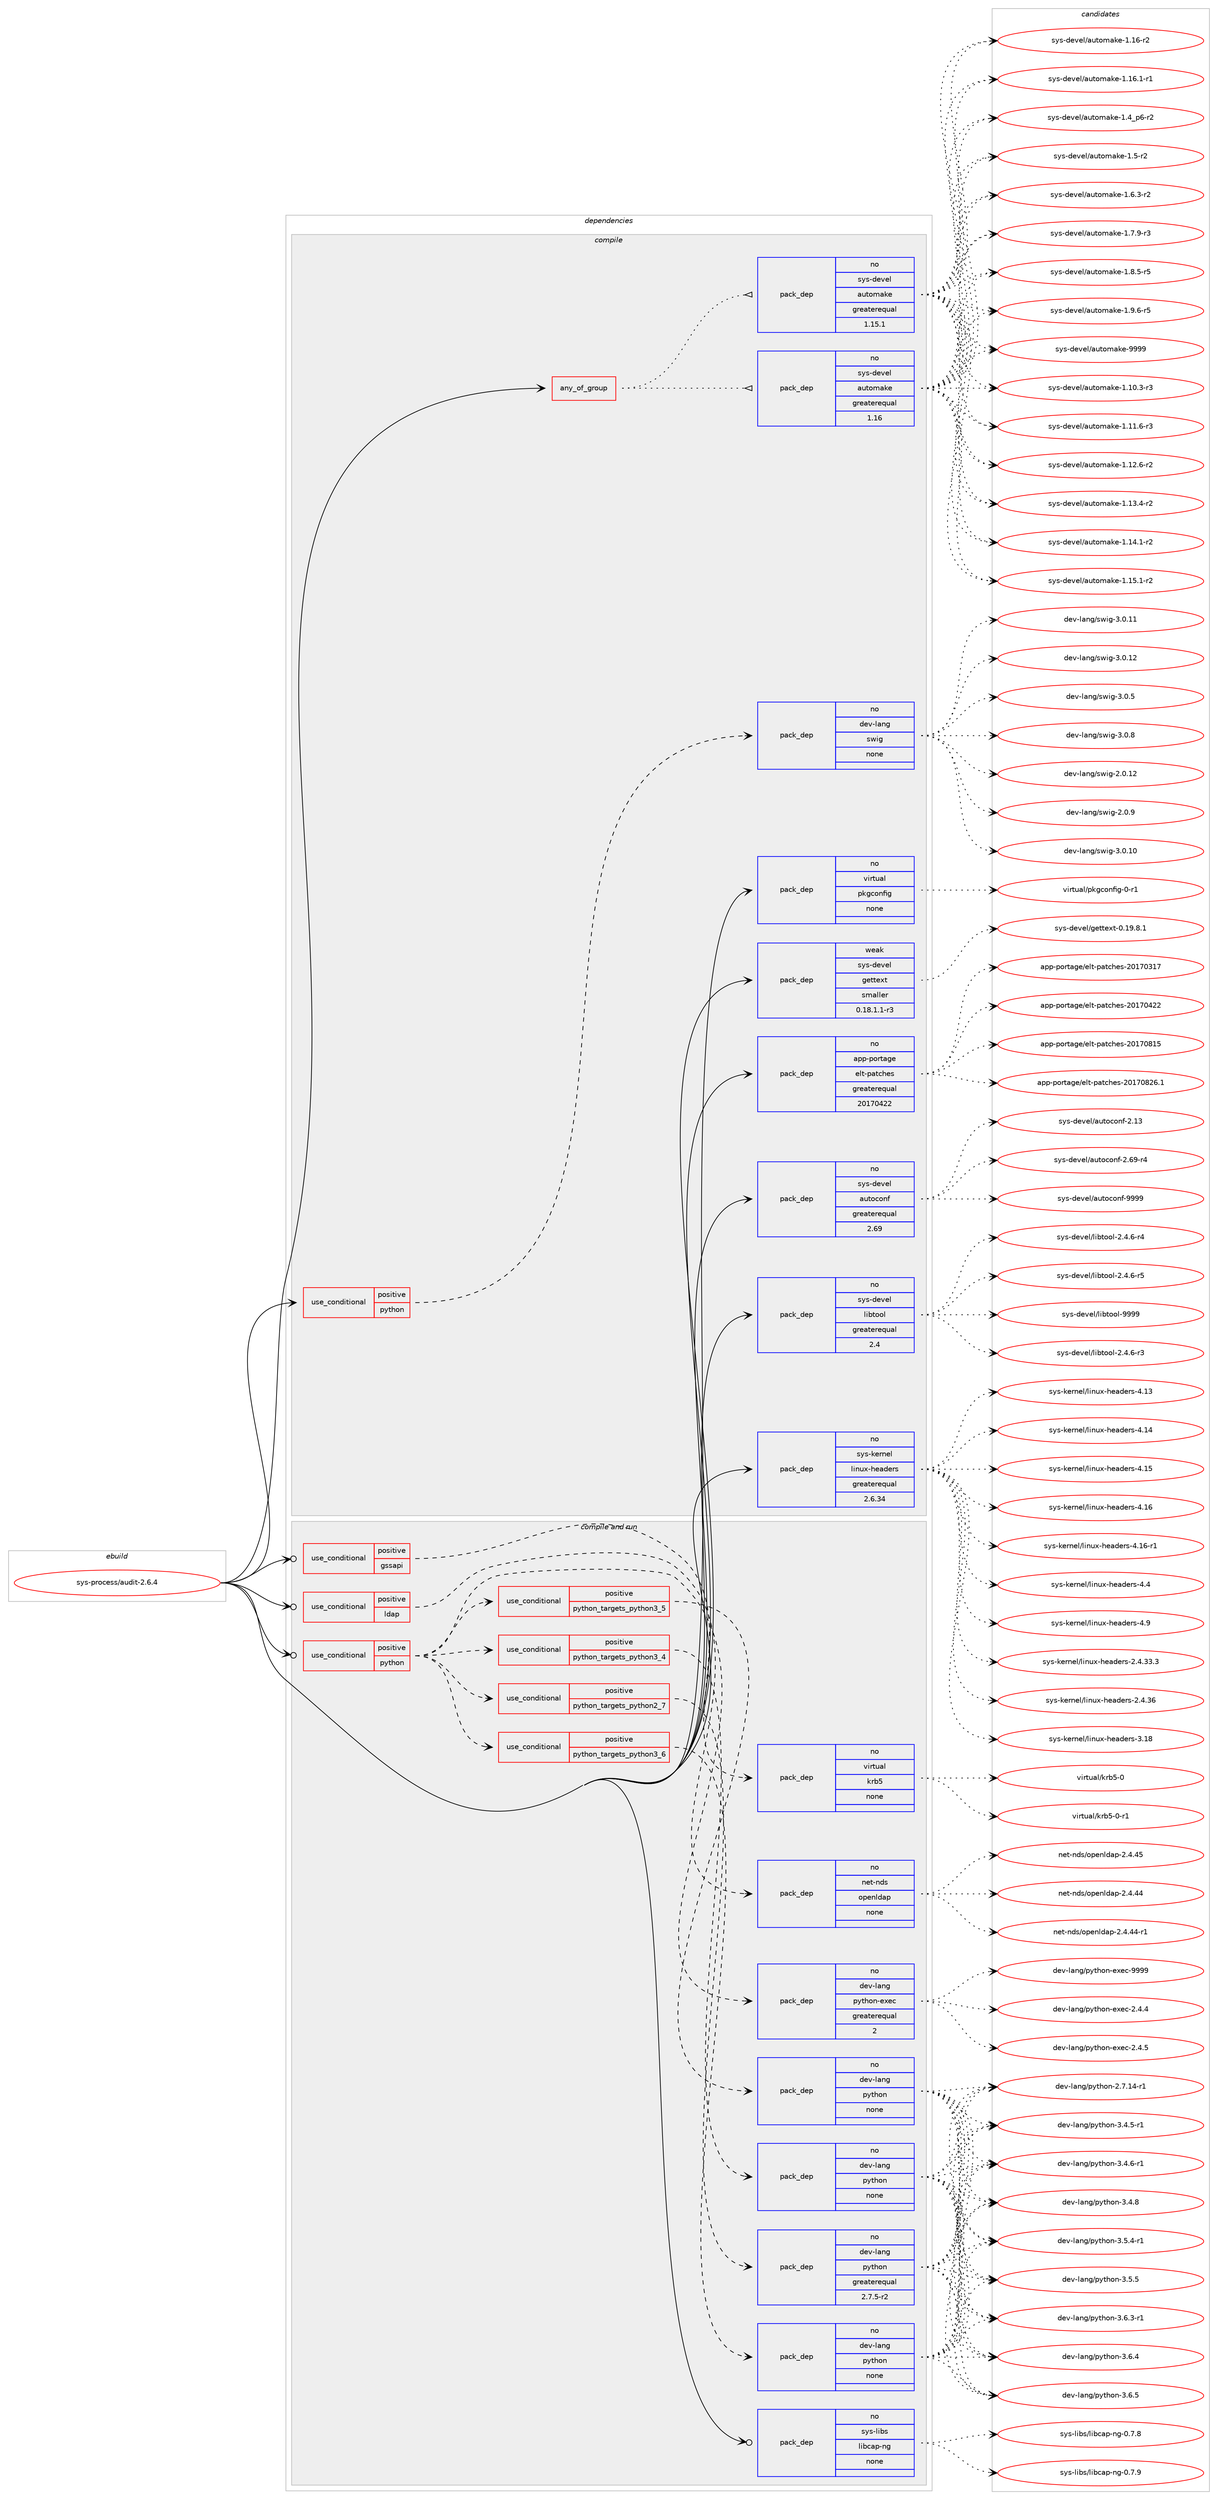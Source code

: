 digraph prolog {

# *************
# Graph options
# *************

newrank=true;
concentrate=true;
compound=true;
graph [rankdir=LR,fontname=Helvetica,fontsize=10,ranksep=1.5];#, ranksep=2.5, nodesep=0.2];
edge  [arrowhead=vee];
node  [fontname=Helvetica,fontsize=10];

# **********
# The ebuild
# **********

subgraph cluster_leftcol {
color=gray;
rank=same;
label=<<i>ebuild</i>>;
id [label="sys-process/audit-2.6.4", color=red, width=4, href="../sys-process/audit-2.6.4.svg"];
}

# ****************
# The dependencies
# ****************

subgraph cluster_midcol {
color=gray;
label=<<i>dependencies</i>>;
subgraph cluster_compile {
fillcolor="#eeeeee";
style=filled;
label=<<i>compile</i>>;
subgraph any68 {
dependency6964 [label=<<TABLE BORDER="0" CELLBORDER="1" CELLSPACING="0" CELLPADDING="4"><TR><TD CELLPADDING="10">any_of_group</TD></TR></TABLE>>, shape=none, color=red];subgraph pack6175 {
dependency6965 [label=<<TABLE BORDER="0" CELLBORDER="1" CELLSPACING="0" CELLPADDING="4" WIDTH="220"><TR><TD ROWSPAN="6" CELLPADDING="30">pack_dep</TD></TR><TR><TD WIDTH="110">no</TD></TR><TR><TD>sys-devel</TD></TR><TR><TD>automake</TD></TR><TR><TD>greaterequal</TD></TR><TR><TD>1.16</TD></TR></TABLE>>, shape=none, color=blue];
}
dependency6964:e -> dependency6965:w [weight=20,style="dotted",arrowhead="oinv"];
subgraph pack6176 {
dependency6966 [label=<<TABLE BORDER="0" CELLBORDER="1" CELLSPACING="0" CELLPADDING="4" WIDTH="220"><TR><TD ROWSPAN="6" CELLPADDING="30">pack_dep</TD></TR><TR><TD WIDTH="110">no</TD></TR><TR><TD>sys-devel</TD></TR><TR><TD>automake</TD></TR><TR><TD>greaterequal</TD></TR><TR><TD>1.15.1</TD></TR></TABLE>>, shape=none, color=blue];
}
dependency6964:e -> dependency6966:w [weight=20,style="dotted",arrowhead="oinv"];
}
id:e -> dependency6964:w [weight=20,style="solid",arrowhead="vee"];
subgraph cond722 {
dependency6967 [label=<<TABLE BORDER="0" CELLBORDER="1" CELLSPACING="0" CELLPADDING="4"><TR><TD ROWSPAN="3" CELLPADDING="10">use_conditional</TD></TR><TR><TD>positive</TD></TR><TR><TD>python</TD></TR></TABLE>>, shape=none, color=red];
subgraph pack6177 {
dependency6968 [label=<<TABLE BORDER="0" CELLBORDER="1" CELLSPACING="0" CELLPADDING="4" WIDTH="220"><TR><TD ROWSPAN="6" CELLPADDING="30">pack_dep</TD></TR><TR><TD WIDTH="110">no</TD></TR><TR><TD>dev-lang</TD></TR><TR><TD>swig</TD></TR><TR><TD>none</TD></TR><TR><TD></TD></TR></TABLE>>, shape=none, color=blue];
}
dependency6967:e -> dependency6968:w [weight=20,style="dashed",arrowhead="vee"];
}
id:e -> dependency6967:w [weight=20,style="solid",arrowhead="vee"];
subgraph pack6178 {
dependency6969 [label=<<TABLE BORDER="0" CELLBORDER="1" CELLSPACING="0" CELLPADDING="4" WIDTH="220"><TR><TD ROWSPAN="6" CELLPADDING="30">pack_dep</TD></TR><TR><TD WIDTH="110">no</TD></TR><TR><TD>app-portage</TD></TR><TR><TD>elt-patches</TD></TR><TR><TD>greaterequal</TD></TR><TR><TD>20170422</TD></TR></TABLE>>, shape=none, color=blue];
}
id:e -> dependency6969:w [weight=20,style="solid",arrowhead="vee"];
subgraph pack6179 {
dependency6970 [label=<<TABLE BORDER="0" CELLBORDER="1" CELLSPACING="0" CELLPADDING="4" WIDTH="220"><TR><TD ROWSPAN="6" CELLPADDING="30">pack_dep</TD></TR><TR><TD WIDTH="110">no</TD></TR><TR><TD>sys-devel</TD></TR><TR><TD>autoconf</TD></TR><TR><TD>greaterequal</TD></TR><TR><TD>2.69</TD></TR></TABLE>>, shape=none, color=blue];
}
id:e -> dependency6970:w [weight=20,style="solid",arrowhead="vee"];
subgraph pack6180 {
dependency6971 [label=<<TABLE BORDER="0" CELLBORDER="1" CELLSPACING="0" CELLPADDING="4" WIDTH="220"><TR><TD ROWSPAN="6" CELLPADDING="30">pack_dep</TD></TR><TR><TD WIDTH="110">no</TD></TR><TR><TD>sys-devel</TD></TR><TR><TD>libtool</TD></TR><TR><TD>greaterequal</TD></TR><TR><TD>2.4</TD></TR></TABLE>>, shape=none, color=blue];
}
id:e -> dependency6971:w [weight=20,style="solid",arrowhead="vee"];
subgraph pack6181 {
dependency6972 [label=<<TABLE BORDER="0" CELLBORDER="1" CELLSPACING="0" CELLPADDING="4" WIDTH="220"><TR><TD ROWSPAN="6" CELLPADDING="30">pack_dep</TD></TR><TR><TD WIDTH="110">no</TD></TR><TR><TD>sys-kernel</TD></TR><TR><TD>linux-headers</TD></TR><TR><TD>greaterequal</TD></TR><TR><TD>2.6.34</TD></TR></TABLE>>, shape=none, color=blue];
}
id:e -> dependency6972:w [weight=20,style="solid",arrowhead="vee"];
subgraph pack6182 {
dependency6973 [label=<<TABLE BORDER="0" CELLBORDER="1" CELLSPACING="0" CELLPADDING="4" WIDTH="220"><TR><TD ROWSPAN="6" CELLPADDING="30">pack_dep</TD></TR><TR><TD WIDTH="110">no</TD></TR><TR><TD>virtual</TD></TR><TR><TD>pkgconfig</TD></TR><TR><TD>none</TD></TR><TR><TD></TD></TR></TABLE>>, shape=none, color=blue];
}
id:e -> dependency6973:w [weight=20,style="solid",arrowhead="vee"];
subgraph pack6183 {
dependency6974 [label=<<TABLE BORDER="0" CELLBORDER="1" CELLSPACING="0" CELLPADDING="4" WIDTH="220"><TR><TD ROWSPAN="6" CELLPADDING="30">pack_dep</TD></TR><TR><TD WIDTH="110">weak</TD></TR><TR><TD>sys-devel</TD></TR><TR><TD>gettext</TD></TR><TR><TD>smaller</TD></TR><TR><TD>0.18.1.1-r3</TD></TR></TABLE>>, shape=none, color=blue];
}
id:e -> dependency6974:w [weight=20,style="solid",arrowhead="vee"];
}
subgraph cluster_compileandrun {
fillcolor="#eeeeee";
style=filled;
label=<<i>compile and run</i>>;
subgraph cond723 {
dependency6975 [label=<<TABLE BORDER="0" CELLBORDER="1" CELLSPACING="0" CELLPADDING="4"><TR><TD ROWSPAN="3" CELLPADDING="10">use_conditional</TD></TR><TR><TD>positive</TD></TR><TR><TD>gssapi</TD></TR></TABLE>>, shape=none, color=red];
subgraph pack6184 {
dependency6976 [label=<<TABLE BORDER="0" CELLBORDER="1" CELLSPACING="0" CELLPADDING="4" WIDTH="220"><TR><TD ROWSPAN="6" CELLPADDING="30">pack_dep</TD></TR><TR><TD WIDTH="110">no</TD></TR><TR><TD>virtual</TD></TR><TR><TD>krb5</TD></TR><TR><TD>none</TD></TR><TR><TD></TD></TR></TABLE>>, shape=none, color=blue];
}
dependency6975:e -> dependency6976:w [weight=20,style="dashed",arrowhead="vee"];
}
id:e -> dependency6975:w [weight=20,style="solid",arrowhead="odotvee"];
subgraph cond724 {
dependency6977 [label=<<TABLE BORDER="0" CELLBORDER="1" CELLSPACING="0" CELLPADDING="4"><TR><TD ROWSPAN="3" CELLPADDING="10">use_conditional</TD></TR><TR><TD>positive</TD></TR><TR><TD>ldap</TD></TR></TABLE>>, shape=none, color=red];
subgraph pack6185 {
dependency6978 [label=<<TABLE BORDER="0" CELLBORDER="1" CELLSPACING="0" CELLPADDING="4" WIDTH="220"><TR><TD ROWSPAN="6" CELLPADDING="30">pack_dep</TD></TR><TR><TD WIDTH="110">no</TD></TR><TR><TD>net-nds</TD></TR><TR><TD>openldap</TD></TR><TR><TD>none</TD></TR><TR><TD></TD></TR></TABLE>>, shape=none, color=blue];
}
dependency6977:e -> dependency6978:w [weight=20,style="dashed",arrowhead="vee"];
}
id:e -> dependency6977:w [weight=20,style="solid",arrowhead="odotvee"];
subgraph cond725 {
dependency6979 [label=<<TABLE BORDER="0" CELLBORDER="1" CELLSPACING="0" CELLPADDING="4"><TR><TD ROWSPAN="3" CELLPADDING="10">use_conditional</TD></TR><TR><TD>positive</TD></TR><TR><TD>python</TD></TR></TABLE>>, shape=none, color=red];
subgraph cond726 {
dependency6980 [label=<<TABLE BORDER="0" CELLBORDER="1" CELLSPACING="0" CELLPADDING="4"><TR><TD ROWSPAN="3" CELLPADDING="10">use_conditional</TD></TR><TR><TD>positive</TD></TR><TR><TD>python_targets_python2_7</TD></TR></TABLE>>, shape=none, color=red];
subgraph pack6186 {
dependency6981 [label=<<TABLE BORDER="0" CELLBORDER="1" CELLSPACING="0" CELLPADDING="4" WIDTH="220"><TR><TD ROWSPAN="6" CELLPADDING="30">pack_dep</TD></TR><TR><TD WIDTH="110">no</TD></TR><TR><TD>dev-lang</TD></TR><TR><TD>python</TD></TR><TR><TD>greaterequal</TD></TR><TR><TD>2.7.5-r2</TD></TR></TABLE>>, shape=none, color=blue];
}
dependency6980:e -> dependency6981:w [weight=20,style="dashed",arrowhead="vee"];
}
dependency6979:e -> dependency6980:w [weight=20,style="dashed",arrowhead="vee"];
subgraph cond727 {
dependency6982 [label=<<TABLE BORDER="0" CELLBORDER="1" CELLSPACING="0" CELLPADDING="4"><TR><TD ROWSPAN="3" CELLPADDING="10">use_conditional</TD></TR><TR><TD>positive</TD></TR><TR><TD>python_targets_python3_4</TD></TR></TABLE>>, shape=none, color=red];
subgraph pack6187 {
dependency6983 [label=<<TABLE BORDER="0" CELLBORDER="1" CELLSPACING="0" CELLPADDING="4" WIDTH="220"><TR><TD ROWSPAN="6" CELLPADDING="30">pack_dep</TD></TR><TR><TD WIDTH="110">no</TD></TR><TR><TD>dev-lang</TD></TR><TR><TD>python</TD></TR><TR><TD>none</TD></TR><TR><TD></TD></TR></TABLE>>, shape=none, color=blue];
}
dependency6982:e -> dependency6983:w [weight=20,style="dashed",arrowhead="vee"];
}
dependency6979:e -> dependency6982:w [weight=20,style="dashed",arrowhead="vee"];
subgraph cond728 {
dependency6984 [label=<<TABLE BORDER="0" CELLBORDER="1" CELLSPACING="0" CELLPADDING="4"><TR><TD ROWSPAN="3" CELLPADDING="10">use_conditional</TD></TR><TR><TD>positive</TD></TR><TR><TD>python_targets_python3_5</TD></TR></TABLE>>, shape=none, color=red];
subgraph pack6188 {
dependency6985 [label=<<TABLE BORDER="0" CELLBORDER="1" CELLSPACING="0" CELLPADDING="4" WIDTH="220"><TR><TD ROWSPAN="6" CELLPADDING="30">pack_dep</TD></TR><TR><TD WIDTH="110">no</TD></TR><TR><TD>dev-lang</TD></TR><TR><TD>python</TD></TR><TR><TD>none</TD></TR><TR><TD></TD></TR></TABLE>>, shape=none, color=blue];
}
dependency6984:e -> dependency6985:w [weight=20,style="dashed",arrowhead="vee"];
}
dependency6979:e -> dependency6984:w [weight=20,style="dashed",arrowhead="vee"];
subgraph cond729 {
dependency6986 [label=<<TABLE BORDER="0" CELLBORDER="1" CELLSPACING="0" CELLPADDING="4"><TR><TD ROWSPAN="3" CELLPADDING="10">use_conditional</TD></TR><TR><TD>positive</TD></TR><TR><TD>python_targets_python3_6</TD></TR></TABLE>>, shape=none, color=red];
subgraph pack6189 {
dependency6987 [label=<<TABLE BORDER="0" CELLBORDER="1" CELLSPACING="0" CELLPADDING="4" WIDTH="220"><TR><TD ROWSPAN="6" CELLPADDING="30">pack_dep</TD></TR><TR><TD WIDTH="110">no</TD></TR><TR><TD>dev-lang</TD></TR><TR><TD>python</TD></TR><TR><TD>none</TD></TR><TR><TD></TD></TR></TABLE>>, shape=none, color=blue];
}
dependency6986:e -> dependency6987:w [weight=20,style="dashed",arrowhead="vee"];
}
dependency6979:e -> dependency6986:w [weight=20,style="dashed",arrowhead="vee"];
subgraph pack6190 {
dependency6988 [label=<<TABLE BORDER="0" CELLBORDER="1" CELLSPACING="0" CELLPADDING="4" WIDTH="220"><TR><TD ROWSPAN="6" CELLPADDING="30">pack_dep</TD></TR><TR><TD WIDTH="110">no</TD></TR><TR><TD>dev-lang</TD></TR><TR><TD>python-exec</TD></TR><TR><TD>greaterequal</TD></TR><TR><TD>2</TD></TR></TABLE>>, shape=none, color=blue];
}
dependency6979:e -> dependency6988:w [weight=20,style="dashed",arrowhead="vee"];
}
id:e -> dependency6979:w [weight=20,style="solid",arrowhead="odotvee"];
subgraph pack6191 {
dependency6989 [label=<<TABLE BORDER="0" CELLBORDER="1" CELLSPACING="0" CELLPADDING="4" WIDTH="220"><TR><TD ROWSPAN="6" CELLPADDING="30">pack_dep</TD></TR><TR><TD WIDTH="110">no</TD></TR><TR><TD>sys-libs</TD></TR><TR><TD>libcap-ng</TD></TR><TR><TD>none</TD></TR><TR><TD></TD></TR></TABLE>>, shape=none, color=blue];
}
id:e -> dependency6989:w [weight=20,style="solid",arrowhead="odotvee"];
}
subgraph cluster_run {
fillcolor="#eeeeee";
style=filled;
label=<<i>run</i>>;
}
}

# **************
# The candidates
# **************

subgraph cluster_choices {
rank=same;
color=gray;
label=<<i>candidates</i>>;

subgraph choice6175 {
color=black;
nodesep=1;
choice11512111545100101118101108479711711611110997107101454946494846514511451 [label="sys-devel/automake-1.10.3-r3", color=red, width=4,href="../sys-devel/automake-1.10.3-r3.svg"];
choice11512111545100101118101108479711711611110997107101454946494946544511451 [label="sys-devel/automake-1.11.6-r3", color=red, width=4,href="../sys-devel/automake-1.11.6-r3.svg"];
choice11512111545100101118101108479711711611110997107101454946495046544511450 [label="sys-devel/automake-1.12.6-r2", color=red, width=4,href="../sys-devel/automake-1.12.6-r2.svg"];
choice11512111545100101118101108479711711611110997107101454946495146524511450 [label="sys-devel/automake-1.13.4-r2", color=red, width=4,href="../sys-devel/automake-1.13.4-r2.svg"];
choice11512111545100101118101108479711711611110997107101454946495246494511450 [label="sys-devel/automake-1.14.1-r2", color=red, width=4,href="../sys-devel/automake-1.14.1-r2.svg"];
choice11512111545100101118101108479711711611110997107101454946495346494511450 [label="sys-devel/automake-1.15.1-r2", color=red, width=4,href="../sys-devel/automake-1.15.1-r2.svg"];
choice1151211154510010111810110847971171161111099710710145494649544511450 [label="sys-devel/automake-1.16-r2", color=red, width=4,href="../sys-devel/automake-1.16-r2.svg"];
choice11512111545100101118101108479711711611110997107101454946495446494511449 [label="sys-devel/automake-1.16.1-r1", color=red, width=4,href="../sys-devel/automake-1.16.1-r1.svg"];
choice115121115451001011181011084797117116111109971071014549465295112544511450 [label="sys-devel/automake-1.4_p6-r2", color=red, width=4,href="../sys-devel/automake-1.4_p6-r2.svg"];
choice11512111545100101118101108479711711611110997107101454946534511450 [label="sys-devel/automake-1.5-r2", color=red, width=4,href="../sys-devel/automake-1.5-r2.svg"];
choice115121115451001011181011084797117116111109971071014549465446514511450 [label="sys-devel/automake-1.6.3-r2", color=red, width=4,href="../sys-devel/automake-1.6.3-r2.svg"];
choice115121115451001011181011084797117116111109971071014549465546574511451 [label="sys-devel/automake-1.7.9-r3", color=red, width=4,href="../sys-devel/automake-1.7.9-r3.svg"];
choice115121115451001011181011084797117116111109971071014549465646534511453 [label="sys-devel/automake-1.8.5-r5", color=red, width=4,href="../sys-devel/automake-1.8.5-r5.svg"];
choice115121115451001011181011084797117116111109971071014549465746544511453 [label="sys-devel/automake-1.9.6-r5", color=red, width=4,href="../sys-devel/automake-1.9.6-r5.svg"];
choice115121115451001011181011084797117116111109971071014557575757 [label="sys-devel/automake-9999", color=red, width=4,href="../sys-devel/automake-9999.svg"];
dependency6965:e -> choice11512111545100101118101108479711711611110997107101454946494846514511451:w [style=dotted,weight="100"];
dependency6965:e -> choice11512111545100101118101108479711711611110997107101454946494946544511451:w [style=dotted,weight="100"];
dependency6965:e -> choice11512111545100101118101108479711711611110997107101454946495046544511450:w [style=dotted,weight="100"];
dependency6965:e -> choice11512111545100101118101108479711711611110997107101454946495146524511450:w [style=dotted,weight="100"];
dependency6965:e -> choice11512111545100101118101108479711711611110997107101454946495246494511450:w [style=dotted,weight="100"];
dependency6965:e -> choice11512111545100101118101108479711711611110997107101454946495346494511450:w [style=dotted,weight="100"];
dependency6965:e -> choice1151211154510010111810110847971171161111099710710145494649544511450:w [style=dotted,weight="100"];
dependency6965:e -> choice11512111545100101118101108479711711611110997107101454946495446494511449:w [style=dotted,weight="100"];
dependency6965:e -> choice115121115451001011181011084797117116111109971071014549465295112544511450:w [style=dotted,weight="100"];
dependency6965:e -> choice11512111545100101118101108479711711611110997107101454946534511450:w [style=dotted,weight="100"];
dependency6965:e -> choice115121115451001011181011084797117116111109971071014549465446514511450:w [style=dotted,weight="100"];
dependency6965:e -> choice115121115451001011181011084797117116111109971071014549465546574511451:w [style=dotted,weight="100"];
dependency6965:e -> choice115121115451001011181011084797117116111109971071014549465646534511453:w [style=dotted,weight="100"];
dependency6965:e -> choice115121115451001011181011084797117116111109971071014549465746544511453:w [style=dotted,weight="100"];
dependency6965:e -> choice115121115451001011181011084797117116111109971071014557575757:w [style=dotted,weight="100"];
}
subgraph choice6176 {
color=black;
nodesep=1;
choice11512111545100101118101108479711711611110997107101454946494846514511451 [label="sys-devel/automake-1.10.3-r3", color=red, width=4,href="../sys-devel/automake-1.10.3-r3.svg"];
choice11512111545100101118101108479711711611110997107101454946494946544511451 [label="sys-devel/automake-1.11.6-r3", color=red, width=4,href="../sys-devel/automake-1.11.6-r3.svg"];
choice11512111545100101118101108479711711611110997107101454946495046544511450 [label="sys-devel/automake-1.12.6-r2", color=red, width=4,href="../sys-devel/automake-1.12.6-r2.svg"];
choice11512111545100101118101108479711711611110997107101454946495146524511450 [label="sys-devel/automake-1.13.4-r2", color=red, width=4,href="../sys-devel/automake-1.13.4-r2.svg"];
choice11512111545100101118101108479711711611110997107101454946495246494511450 [label="sys-devel/automake-1.14.1-r2", color=red, width=4,href="../sys-devel/automake-1.14.1-r2.svg"];
choice11512111545100101118101108479711711611110997107101454946495346494511450 [label="sys-devel/automake-1.15.1-r2", color=red, width=4,href="../sys-devel/automake-1.15.1-r2.svg"];
choice1151211154510010111810110847971171161111099710710145494649544511450 [label="sys-devel/automake-1.16-r2", color=red, width=4,href="../sys-devel/automake-1.16-r2.svg"];
choice11512111545100101118101108479711711611110997107101454946495446494511449 [label="sys-devel/automake-1.16.1-r1", color=red, width=4,href="../sys-devel/automake-1.16.1-r1.svg"];
choice115121115451001011181011084797117116111109971071014549465295112544511450 [label="sys-devel/automake-1.4_p6-r2", color=red, width=4,href="../sys-devel/automake-1.4_p6-r2.svg"];
choice11512111545100101118101108479711711611110997107101454946534511450 [label="sys-devel/automake-1.5-r2", color=red, width=4,href="../sys-devel/automake-1.5-r2.svg"];
choice115121115451001011181011084797117116111109971071014549465446514511450 [label="sys-devel/automake-1.6.3-r2", color=red, width=4,href="../sys-devel/automake-1.6.3-r2.svg"];
choice115121115451001011181011084797117116111109971071014549465546574511451 [label="sys-devel/automake-1.7.9-r3", color=red, width=4,href="../sys-devel/automake-1.7.9-r3.svg"];
choice115121115451001011181011084797117116111109971071014549465646534511453 [label="sys-devel/automake-1.8.5-r5", color=red, width=4,href="../sys-devel/automake-1.8.5-r5.svg"];
choice115121115451001011181011084797117116111109971071014549465746544511453 [label="sys-devel/automake-1.9.6-r5", color=red, width=4,href="../sys-devel/automake-1.9.6-r5.svg"];
choice115121115451001011181011084797117116111109971071014557575757 [label="sys-devel/automake-9999", color=red, width=4,href="../sys-devel/automake-9999.svg"];
dependency6966:e -> choice11512111545100101118101108479711711611110997107101454946494846514511451:w [style=dotted,weight="100"];
dependency6966:e -> choice11512111545100101118101108479711711611110997107101454946494946544511451:w [style=dotted,weight="100"];
dependency6966:e -> choice11512111545100101118101108479711711611110997107101454946495046544511450:w [style=dotted,weight="100"];
dependency6966:e -> choice11512111545100101118101108479711711611110997107101454946495146524511450:w [style=dotted,weight="100"];
dependency6966:e -> choice11512111545100101118101108479711711611110997107101454946495246494511450:w [style=dotted,weight="100"];
dependency6966:e -> choice11512111545100101118101108479711711611110997107101454946495346494511450:w [style=dotted,weight="100"];
dependency6966:e -> choice1151211154510010111810110847971171161111099710710145494649544511450:w [style=dotted,weight="100"];
dependency6966:e -> choice11512111545100101118101108479711711611110997107101454946495446494511449:w [style=dotted,weight="100"];
dependency6966:e -> choice115121115451001011181011084797117116111109971071014549465295112544511450:w [style=dotted,weight="100"];
dependency6966:e -> choice11512111545100101118101108479711711611110997107101454946534511450:w [style=dotted,weight="100"];
dependency6966:e -> choice115121115451001011181011084797117116111109971071014549465446514511450:w [style=dotted,weight="100"];
dependency6966:e -> choice115121115451001011181011084797117116111109971071014549465546574511451:w [style=dotted,weight="100"];
dependency6966:e -> choice115121115451001011181011084797117116111109971071014549465646534511453:w [style=dotted,weight="100"];
dependency6966:e -> choice115121115451001011181011084797117116111109971071014549465746544511453:w [style=dotted,weight="100"];
dependency6966:e -> choice115121115451001011181011084797117116111109971071014557575757:w [style=dotted,weight="100"];
}
subgraph choice6177 {
color=black;
nodesep=1;
choice10010111845108971101034711511910510345504648464950 [label="dev-lang/swig-2.0.12", color=red, width=4,href="../dev-lang/swig-2.0.12.svg"];
choice100101118451089711010347115119105103455046484657 [label="dev-lang/swig-2.0.9", color=red, width=4,href="../dev-lang/swig-2.0.9.svg"];
choice10010111845108971101034711511910510345514648464948 [label="dev-lang/swig-3.0.10", color=red, width=4,href="../dev-lang/swig-3.0.10.svg"];
choice10010111845108971101034711511910510345514648464949 [label="dev-lang/swig-3.0.11", color=red, width=4,href="../dev-lang/swig-3.0.11.svg"];
choice10010111845108971101034711511910510345514648464950 [label="dev-lang/swig-3.0.12", color=red, width=4,href="../dev-lang/swig-3.0.12.svg"];
choice100101118451089711010347115119105103455146484653 [label="dev-lang/swig-3.0.5", color=red, width=4,href="../dev-lang/swig-3.0.5.svg"];
choice100101118451089711010347115119105103455146484656 [label="dev-lang/swig-3.0.8", color=red, width=4,href="../dev-lang/swig-3.0.8.svg"];
dependency6968:e -> choice10010111845108971101034711511910510345504648464950:w [style=dotted,weight="100"];
dependency6968:e -> choice100101118451089711010347115119105103455046484657:w [style=dotted,weight="100"];
dependency6968:e -> choice10010111845108971101034711511910510345514648464948:w [style=dotted,weight="100"];
dependency6968:e -> choice10010111845108971101034711511910510345514648464949:w [style=dotted,weight="100"];
dependency6968:e -> choice10010111845108971101034711511910510345514648464950:w [style=dotted,weight="100"];
dependency6968:e -> choice100101118451089711010347115119105103455146484653:w [style=dotted,weight="100"];
dependency6968:e -> choice100101118451089711010347115119105103455146484656:w [style=dotted,weight="100"];
}
subgraph choice6178 {
color=black;
nodesep=1;
choice97112112451121111141169710310147101108116451129711699104101115455048495548514955 [label="app-portage/elt-patches-20170317", color=red, width=4,href="../app-portage/elt-patches-20170317.svg"];
choice97112112451121111141169710310147101108116451129711699104101115455048495548525050 [label="app-portage/elt-patches-20170422", color=red, width=4,href="../app-portage/elt-patches-20170422.svg"];
choice97112112451121111141169710310147101108116451129711699104101115455048495548564953 [label="app-portage/elt-patches-20170815", color=red, width=4,href="../app-portage/elt-patches-20170815.svg"];
choice971121124511211111411697103101471011081164511297116991041011154550484955485650544649 [label="app-portage/elt-patches-20170826.1", color=red, width=4,href="../app-portage/elt-patches-20170826.1.svg"];
dependency6969:e -> choice97112112451121111141169710310147101108116451129711699104101115455048495548514955:w [style=dotted,weight="100"];
dependency6969:e -> choice97112112451121111141169710310147101108116451129711699104101115455048495548525050:w [style=dotted,weight="100"];
dependency6969:e -> choice97112112451121111141169710310147101108116451129711699104101115455048495548564953:w [style=dotted,weight="100"];
dependency6969:e -> choice971121124511211111411697103101471011081164511297116991041011154550484955485650544649:w [style=dotted,weight="100"];
}
subgraph choice6179 {
color=black;
nodesep=1;
choice115121115451001011181011084797117116111991111101024550464951 [label="sys-devel/autoconf-2.13", color=red, width=4,href="../sys-devel/autoconf-2.13.svg"];
choice1151211154510010111810110847971171161119911111010245504654574511452 [label="sys-devel/autoconf-2.69-r4", color=red, width=4,href="../sys-devel/autoconf-2.69-r4.svg"];
choice115121115451001011181011084797117116111991111101024557575757 [label="sys-devel/autoconf-9999", color=red, width=4,href="../sys-devel/autoconf-9999.svg"];
dependency6970:e -> choice115121115451001011181011084797117116111991111101024550464951:w [style=dotted,weight="100"];
dependency6970:e -> choice1151211154510010111810110847971171161119911111010245504654574511452:w [style=dotted,weight="100"];
dependency6970:e -> choice115121115451001011181011084797117116111991111101024557575757:w [style=dotted,weight="100"];
}
subgraph choice6180 {
color=black;
nodesep=1;
choice1151211154510010111810110847108105981161111111084550465246544511451 [label="sys-devel/libtool-2.4.6-r3", color=red, width=4,href="../sys-devel/libtool-2.4.6-r3.svg"];
choice1151211154510010111810110847108105981161111111084550465246544511452 [label="sys-devel/libtool-2.4.6-r4", color=red, width=4,href="../sys-devel/libtool-2.4.6-r4.svg"];
choice1151211154510010111810110847108105981161111111084550465246544511453 [label="sys-devel/libtool-2.4.6-r5", color=red, width=4,href="../sys-devel/libtool-2.4.6-r5.svg"];
choice1151211154510010111810110847108105981161111111084557575757 [label="sys-devel/libtool-9999", color=red, width=4,href="../sys-devel/libtool-9999.svg"];
dependency6971:e -> choice1151211154510010111810110847108105981161111111084550465246544511451:w [style=dotted,weight="100"];
dependency6971:e -> choice1151211154510010111810110847108105981161111111084550465246544511452:w [style=dotted,weight="100"];
dependency6971:e -> choice1151211154510010111810110847108105981161111111084550465246544511453:w [style=dotted,weight="100"];
dependency6971:e -> choice1151211154510010111810110847108105981161111111084557575757:w [style=dotted,weight="100"];
}
subgraph choice6181 {
color=black;
nodesep=1;
choice11512111545107101114110101108471081051101171204510410197100101114115455046524651514651 [label="sys-kernel/linux-headers-2.4.33.3", color=red, width=4,href="../sys-kernel/linux-headers-2.4.33.3.svg"];
choice1151211154510710111411010110847108105110117120451041019710010111411545504652465154 [label="sys-kernel/linux-headers-2.4.36", color=red, width=4,href="../sys-kernel/linux-headers-2.4.36.svg"];
choice115121115451071011141101011084710810511011712045104101971001011141154551464956 [label="sys-kernel/linux-headers-3.18", color=red, width=4,href="../sys-kernel/linux-headers-3.18.svg"];
choice115121115451071011141101011084710810511011712045104101971001011141154552464951 [label="sys-kernel/linux-headers-4.13", color=red, width=4,href="../sys-kernel/linux-headers-4.13.svg"];
choice115121115451071011141101011084710810511011712045104101971001011141154552464952 [label="sys-kernel/linux-headers-4.14", color=red, width=4,href="../sys-kernel/linux-headers-4.14.svg"];
choice115121115451071011141101011084710810511011712045104101971001011141154552464953 [label="sys-kernel/linux-headers-4.15", color=red, width=4,href="../sys-kernel/linux-headers-4.15.svg"];
choice115121115451071011141101011084710810511011712045104101971001011141154552464954 [label="sys-kernel/linux-headers-4.16", color=red, width=4,href="../sys-kernel/linux-headers-4.16.svg"];
choice1151211154510710111411010110847108105110117120451041019710010111411545524649544511449 [label="sys-kernel/linux-headers-4.16-r1", color=red, width=4,href="../sys-kernel/linux-headers-4.16-r1.svg"];
choice1151211154510710111411010110847108105110117120451041019710010111411545524652 [label="sys-kernel/linux-headers-4.4", color=red, width=4,href="../sys-kernel/linux-headers-4.4.svg"];
choice1151211154510710111411010110847108105110117120451041019710010111411545524657 [label="sys-kernel/linux-headers-4.9", color=red, width=4,href="../sys-kernel/linux-headers-4.9.svg"];
dependency6972:e -> choice11512111545107101114110101108471081051101171204510410197100101114115455046524651514651:w [style=dotted,weight="100"];
dependency6972:e -> choice1151211154510710111411010110847108105110117120451041019710010111411545504652465154:w [style=dotted,weight="100"];
dependency6972:e -> choice115121115451071011141101011084710810511011712045104101971001011141154551464956:w [style=dotted,weight="100"];
dependency6972:e -> choice115121115451071011141101011084710810511011712045104101971001011141154552464951:w [style=dotted,weight="100"];
dependency6972:e -> choice115121115451071011141101011084710810511011712045104101971001011141154552464952:w [style=dotted,weight="100"];
dependency6972:e -> choice115121115451071011141101011084710810511011712045104101971001011141154552464953:w [style=dotted,weight="100"];
dependency6972:e -> choice115121115451071011141101011084710810511011712045104101971001011141154552464954:w [style=dotted,weight="100"];
dependency6972:e -> choice1151211154510710111411010110847108105110117120451041019710010111411545524649544511449:w [style=dotted,weight="100"];
dependency6972:e -> choice1151211154510710111411010110847108105110117120451041019710010111411545524652:w [style=dotted,weight="100"];
dependency6972:e -> choice1151211154510710111411010110847108105110117120451041019710010111411545524657:w [style=dotted,weight="100"];
}
subgraph choice6182 {
color=black;
nodesep=1;
choice11810511411611797108471121071039911111010210510345484511449 [label="virtual/pkgconfig-0-r1", color=red, width=4,href="../virtual/pkgconfig-0-r1.svg"];
dependency6973:e -> choice11810511411611797108471121071039911111010210510345484511449:w [style=dotted,weight="100"];
}
subgraph choice6183 {
color=black;
nodesep=1;
choice1151211154510010111810110847103101116116101120116454846495746564649 [label="sys-devel/gettext-0.19.8.1", color=red, width=4,href="../sys-devel/gettext-0.19.8.1.svg"];
dependency6974:e -> choice1151211154510010111810110847103101116116101120116454846495746564649:w [style=dotted,weight="100"];
}
subgraph choice6184 {
color=black;
nodesep=1;
choice118105114116117971084710711498534548 [label="virtual/krb5-0", color=red, width=4,href="../virtual/krb5-0.svg"];
choice1181051141161179710847107114985345484511449 [label="virtual/krb5-0-r1", color=red, width=4,href="../virtual/krb5-0-r1.svg"];
dependency6976:e -> choice118105114116117971084710711498534548:w [style=dotted,weight="100"];
dependency6976:e -> choice1181051141161179710847107114985345484511449:w [style=dotted,weight="100"];
}
subgraph choice6185 {
color=black;
nodesep=1;
choice11010111645110100115471111121011101081009711245504652465252 [label="net-nds/openldap-2.4.44", color=red, width=4,href="../net-nds/openldap-2.4.44.svg"];
choice110101116451101001154711111210111010810097112455046524652524511449 [label="net-nds/openldap-2.4.44-r1", color=red, width=4,href="../net-nds/openldap-2.4.44-r1.svg"];
choice11010111645110100115471111121011101081009711245504652465253 [label="net-nds/openldap-2.4.45", color=red, width=4,href="../net-nds/openldap-2.4.45.svg"];
dependency6978:e -> choice11010111645110100115471111121011101081009711245504652465252:w [style=dotted,weight="100"];
dependency6978:e -> choice110101116451101001154711111210111010810097112455046524652524511449:w [style=dotted,weight="100"];
dependency6978:e -> choice11010111645110100115471111121011101081009711245504652465253:w [style=dotted,weight="100"];
}
subgraph choice6186 {
color=black;
nodesep=1;
choice100101118451089711010347112121116104111110455046554649524511449 [label="dev-lang/python-2.7.14-r1", color=red, width=4,href="../dev-lang/python-2.7.14-r1.svg"];
choice1001011184510897110103471121211161041111104551465246534511449 [label="dev-lang/python-3.4.5-r1", color=red, width=4,href="../dev-lang/python-3.4.5-r1.svg"];
choice1001011184510897110103471121211161041111104551465246544511449 [label="dev-lang/python-3.4.6-r1", color=red, width=4,href="../dev-lang/python-3.4.6-r1.svg"];
choice100101118451089711010347112121116104111110455146524656 [label="dev-lang/python-3.4.8", color=red, width=4,href="../dev-lang/python-3.4.8.svg"];
choice1001011184510897110103471121211161041111104551465346524511449 [label="dev-lang/python-3.5.4-r1", color=red, width=4,href="../dev-lang/python-3.5.4-r1.svg"];
choice100101118451089711010347112121116104111110455146534653 [label="dev-lang/python-3.5.5", color=red, width=4,href="../dev-lang/python-3.5.5.svg"];
choice1001011184510897110103471121211161041111104551465446514511449 [label="dev-lang/python-3.6.3-r1", color=red, width=4,href="../dev-lang/python-3.6.3-r1.svg"];
choice100101118451089711010347112121116104111110455146544652 [label="dev-lang/python-3.6.4", color=red, width=4,href="../dev-lang/python-3.6.4.svg"];
choice100101118451089711010347112121116104111110455146544653 [label="dev-lang/python-3.6.5", color=red, width=4,href="../dev-lang/python-3.6.5.svg"];
dependency6981:e -> choice100101118451089711010347112121116104111110455046554649524511449:w [style=dotted,weight="100"];
dependency6981:e -> choice1001011184510897110103471121211161041111104551465246534511449:w [style=dotted,weight="100"];
dependency6981:e -> choice1001011184510897110103471121211161041111104551465246544511449:w [style=dotted,weight="100"];
dependency6981:e -> choice100101118451089711010347112121116104111110455146524656:w [style=dotted,weight="100"];
dependency6981:e -> choice1001011184510897110103471121211161041111104551465346524511449:w [style=dotted,weight="100"];
dependency6981:e -> choice100101118451089711010347112121116104111110455146534653:w [style=dotted,weight="100"];
dependency6981:e -> choice1001011184510897110103471121211161041111104551465446514511449:w [style=dotted,weight="100"];
dependency6981:e -> choice100101118451089711010347112121116104111110455146544652:w [style=dotted,weight="100"];
dependency6981:e -> choice100101118451089711010347112121116104111110455146544653:w [style=dotted,weight="100"];
}
subgraph choice6187 {
color=black;
nodesep=1;
choice100101118451089711010347112121116104111110455046554649524511449 [label="dev-lang/python-2.7.14-r1", color=red, width=4,href="../dev-lang/python-2.7.14-r1.svg"];
choice1001011184510897110103471121211161041111104551465246534511449 [label="dev-lang/python-3.4.5-r1", color=red, width=4,href="../dev-lang/python-3.4.5-r1.svg"];
choice1001011184510897110103471121211161041111104551465246544511449 [label="dev-lang/python-3.4.6-r1", color=red, width=4,href="../dev-lang/python-3.4.6-r1.svg"];
choice100101118451089711010347112121116104111110455146524656 [label="dev-lang/python-3.4.8", color=red, width=4,href="../dev-lang/python-3.4.8.svg"];
choice1001011184510897110103471121211161041111104551465346524511449 [label="dev-lang/python-3.5.4-r1", color=red, width=4,href="../dev-lang/python-3.5.4-r1.svg"];
choice100101118451089711010347112121116104111110455146534653 [label="dev-lang/python-3.5.5", color=red, width=4,href="../dev-lang/python-3.5.5.svg"];
choice1001011184510897110103471121211161041111104551465446514511449 [label="dev-lang/python-3.6.3-r1", color=red, width=4,href="../dev-lang/python-3.6.3-r1.svg"];
choice100101118451089711010347112121116104111110455146544652 [label="dev-lang/python-3.6.4", color=red, width=4,href="../dev-lang/python-3.6.4.svg"];
choice100101118451089711010347112121116104111110455146544653 [label="dev-lang/python-3.6.5", color=red, width=4,href="../dev-lang/python-3.6.5.svg"];
dependency6983:e -> choice100101118451089711010347112121116104111110455046554649524511449:w [style=dotted,weight="100"];
dependency6983:e -> choice1001011184510897110103471121211161041111104551465246534511449:w [style=dotted,weight="100"];
dependency6983:e -> choice1001011184510897110103471121211161041111104551465246544511449:w [style=dotted,weight="100"];
dependency6983:e -> choice100101118451089711010347112121116104111110455146524656:w [style=dotted,weight="100"];
dependency6983:e -> choice1001011184510897110103471121211161041111104551465346524511449:w [style=dotted,weight="100"];
dependency6983:e -> choice100101118451089711010347112121116104111110455146534653:w [style=dotted,weight="100"];
dependency6983:e -> choice1001011184510897110103471121211161041111104551465446514511449:w [style=dotted,weight="100"];
dependency6983:e -> choice100101118451089711010347112121116104111110455146544652:w [style=dotted,weight="100"];
dependency6983:e -> choice100101118451089711010347112121116104111110455146544653:w [style=dotted,weight="100"];
}
subgraph choice6188 {
color=black;
nodesep=1;
choice100101118451089711010347112121116104111110455046554649524511449 [label="dev-lang/python-2.7.14-r1", color=red, width=4,href="../dev-lang/python-2.7.14-r1.svg"];
choice1001011184510897110103471121211161041111104551465246534511449 [label="dev-lang/python-3.4.5-r1", color=red, width=4,href="../dev-lang/python-3.4.5-r1.svg"];
choice1001011184510897110103471121211161041111104551465246544511449 [label="dev-lang/python-3.4.6-r1", color=red, width=4,href="../dev-lang/python-3.4.6-r1.svg"];
choice100101118451089711010347112121116104111110455146524656 [label="dev-lang/python-3.4.8", color=red, width=4,href="../dev-lang/python-3.4.8.svg"];
choice1001011184510897110103471121211161041111104551465346524511449 [label="dev-lang/python-3.5.4-r1", color=red, width=4,href="../dev-lang/python-3.5.4-r1.svg"];
choice100101118451089711010347112121116104111110455146534653 [label="dev-lang/python-3.5.5", color=red, width=4,href="../dev-lang/python-3.5.5.svg"];
choice1001011184510897110103471121211161041111104551465446514511449 [label="dev-lang/python-3.6.3-r1", color=red, width=4,href="../dev-lang/python-3.6.3-r1.svg"];
choice100101118451089711010347112121116104111110455146544652 [label="dev-lang/python-3.6.4", color=red, width=4,href="../dev-lang/python-3.6.4.svg"];
choice100101118451089711010347112121116104111110455146544653 [label="dev-lang/python-3.6.5", color=red, width=4,href="../dev-lang/python-3.6.5.svg"];
dependency6985:e -> choice100101118451089711010347112121116104111110455046554649524511449:w [style=dotted,weight="100"];
dependency6985:e -> choice1001011184510897110103471121211161041111104551465246534511449:w [style=dotted,weight="100"];
dependency6985:e -> choice1001011184510897110103471121211161041111104551465246544511449:w [style=dotted,weight="100"];
dependency6985:e -> choice100101118451089711010347112121116104111110455146524656:w [style=dotted,weight="100"];
dependency6985:e -> choice1001011184510897110103471121211161041111104551465346524511449:w [style=dotted,weight="100"];
dependency6985:e -> choice100101118451089711010347112121116104111110455146534653:w [style=dotted,weight="100"];
dependency6985:e -> choice1001011184510897110103471121211161041111104551465446514511449:w [style=dotted,weight="100"];
dependency6985:e -> choice100101118451089711010347112121116104111110455146544652:w [style=dotted,weight="100"];
dependency6985:e -> choice100101118451089711010347112121116104111110455146544653:w [style=dotted,weight="100"];
}
subgraph choice6189 {
color=black;
nodesep=1;
choice100101118451089711010347112121116104111110455046554649524511449 [label="dev-lang/python-2.7.14-r1", color=red, width=4,href="../dev-lang/python-2.7.14-r1.svg"];
choice1001011184510897110103471121211161041111104551465246534511449 [label="dev-lang/python-3.4.5-r1", color=red, width=4,href="../dev-lang/python-3.4.5-r1.svg"];
choice1001011184510897110103471121211161041111104551465246544511449 [label="dev-lang/python-3.4.6-r1", color=red, width=4,href="../dev-lang/python-3.4.6-r1.svg"];
choice100101118451089711010347112121116104111110455146524656 [label="dev-lang/python-3.4.8", color=red, width=4,href="../dev-lang/python-3.4.8.svg"];
choice1001011184510897110103471121211161041111104551465346524511449 [label="dev-lang/python-3.5.4-r1", color=red, width=4,href="../dev-lang/python-3.5.4-r1.svg"];
choice100101118451089711010347112121116104111110455146534653 [label="dev-lang/python-3.5.5", color=red, width=4,href="../dev-lang/python-3.5.5.svg"];
choice1001011184510897110103471121211161041111104551465446514511449 [label="dev-lang/python-3.6.3-r1", color=red, width=4,href="../dev-lang/python-3.6.3-r1.svg"];
choice100101118451089711010347112121116104111110455146544652 [label="dev-lang/python-3.6.4", color=red, width=4,href="../dev-lang/python-3.6.4.svg"];
choice100101118451089711010347112121116104111110455146544653 [label="dev-lang/python-3.6.5", color=red, width=4,href="../dev-lang/python-3.6.5.svg"];
dependency6987:e -> choice100101118451089711010347112121116104111110455046554649524511449:w [style=dotted,weight="100"];
dependency6987:e -> choice1001011184510897110103471121211161041111104551465246534511449:w [style=dotted,weight="100"];
dependency6987:e -> choice1001011184510897110103471121211161041111104551465246544511449:w [style=dotted,weight="100"];
dependency6987:e -> choice100101118451089711010347112121116104111110455146524656:w [style=dotted,weight="100"];
dependency6987:e -> choice1001011184510897110103471121211161041111104551465346524511449:w [style=dotted,weight="100"];
dependency6987:e -> choice100101118451089711010347112121116104111110455146534653:w [style=dotted,weight="100"];
dependency6987:e -> choice1001011184510897110103471121211161041111104551465446514511449:w [style=dotted,weight="100"];
dependency6987:e -> choice100101118451089711010347112121116104111110455146544652:w [style=dotted,weight="100"];
dependency6987:e -> choice100101118451089711010347112121116104111110455146544653:w [style=dotted,weight="100"];
}
subgraph choice6190 {
color=black;
nodesep=1;
choice1001011184510897110103471121211161041111104510112010199455046524652 [label="dev-lang/python-exec-2.4.4", color=red, width=4,href="../dev-lang/python-exec-2.4.4.svg"];
choice1001011184510897110103471121211161041111104510112010199455046524653 [label="dev-lang/python-exec-2.4.5", color=red, width=4,href="../dev-lang/python-exec-2.4.5.svg"];
choice10010111845108971101034711212111610411111045101120101994557575757 [label="dev-lang/python-exec-9999", color=red, width=4,href="../dev-lang/python-exec-9999.svg"];
dependency6988:e -> choice1001011184510897110103471121211161041111104510112010199455046524652:w [style=dotted,weight="100"];
dependency6988:e -> choice1001011184510897110103471121211161041111104510112010199455046524653:w [style=dotted,weight="100"];
dependency6988:e -> choice10010111845108971101034711212111610411111045101120101994557575757:w [style=dotted,weight="100"];
}
subgraph choice6191 {
color=black;
nodesep=1;
choice11512111545108105981154710810598999711245110103454846554656 [label="sys-libs/libcap-ng-0.7.8", color=red, width=4,href="../sys-libs/libcap-ng-0.7.8.svg"];
choice11512111545108105981154710810598999711245110103454846554657 [label="sys-libs/libcap-ng-0.7.9", color=red, width=4,href="../sys-libs/libcap-ng-0.7.9.svg"];
dependency6989:e -> choice11512111545108105981154710810598999711245110103454846554656:w [style=dotted,weight="100"];
dependency6989:e -> choice11512111545108105981154710810598999711245110103454846554657:w [style=dotted,weight="100"];
}
}

}
